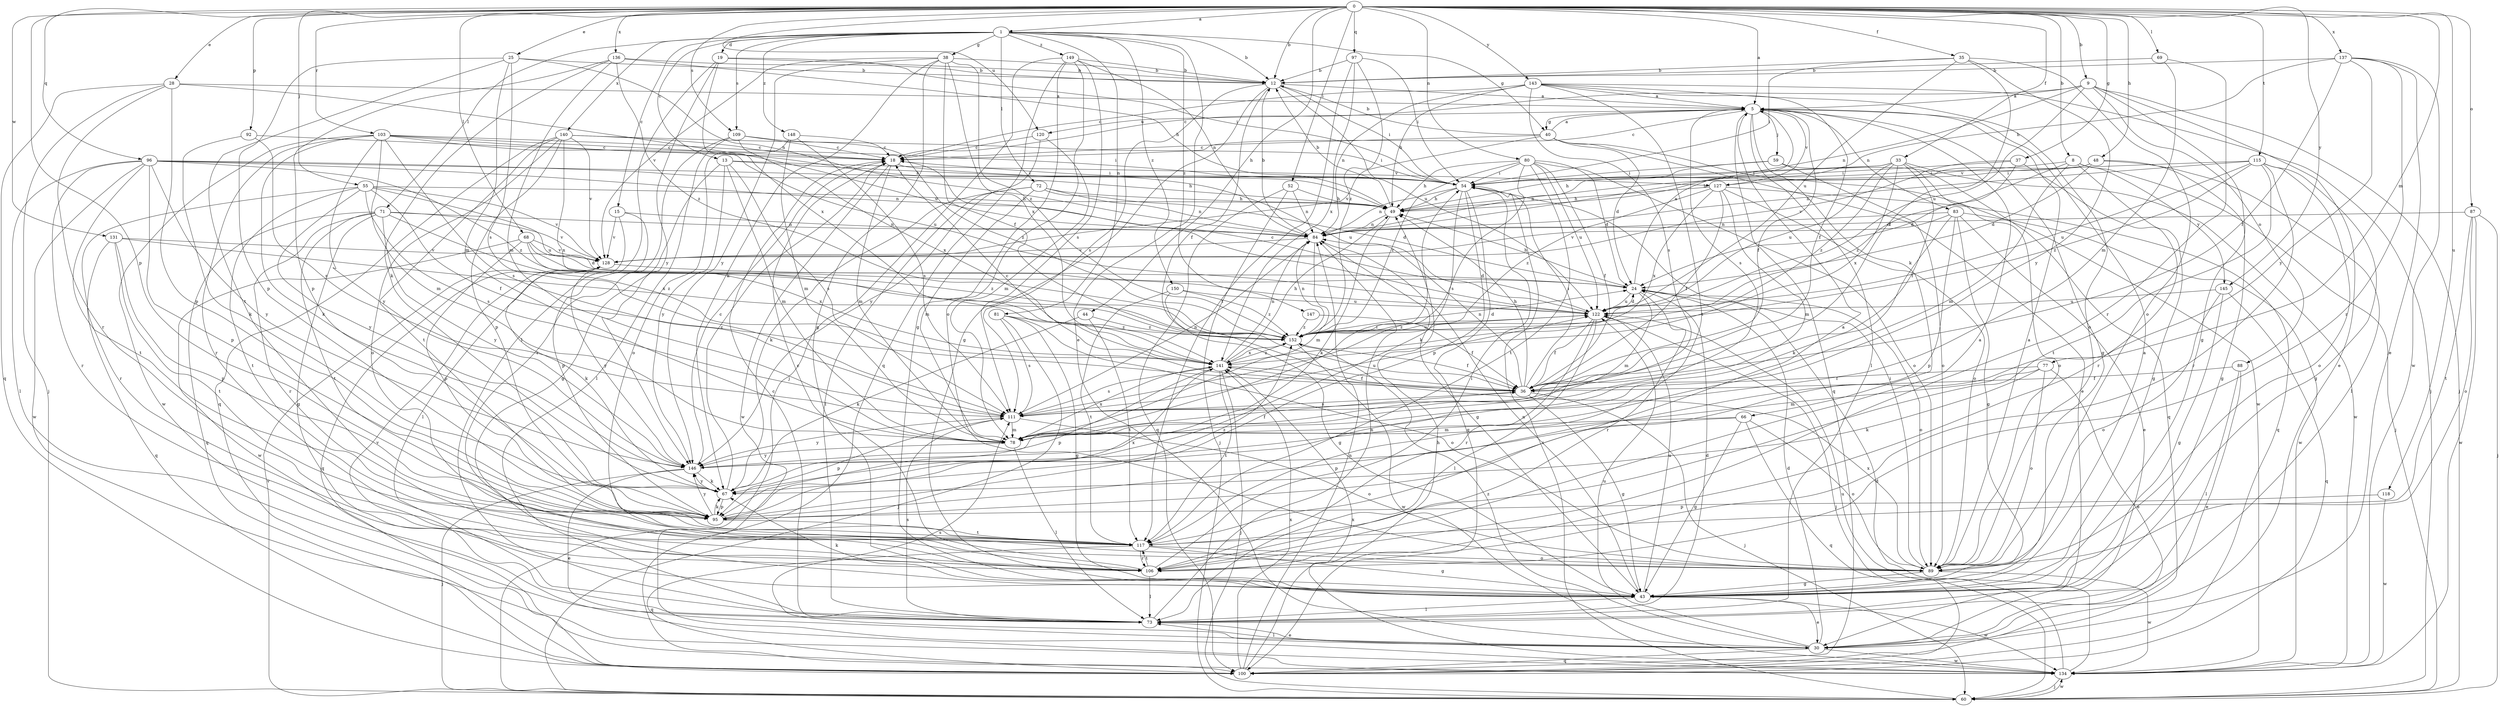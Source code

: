 strict digraph  {
0;
1;
5;
8;
9;
12;
13;
15;
18;
19;
24;
25;
28;
30;
33;
35;
36;
37;
38;
40;
43;
44;
48;
49;
52;
54;
55;
59;
60;
66;
67;
68;
69;
71;
72;
73;
77;
78;
80;
81;
83;
84;
87;
88;
89;
92;
95;
96;
97;
100;
103;
106;
109;
111;
115;
117;
118;
120;
122;
127;
128;
131;
134;
136;
137;
140;
141;
143;
145;
146;
147;
148;
149;
150;
152;
0 -> 1  [label=a];
0 -> 5  [label=a];
0 -> 8  [label=b];
0 -> 9  [label=b];
0 -> 12  [label=b];
0 -> 25  [label=e];
0 -> 28  [label=e];
0 -> 33  [label=f];
0 -> 35  [label=f];
0 -> 37  [label=g];
0 -> 44  [label=h];
0 -> 48  [label=h];
0 -> 52  [label=i];
0 -> 55  [label=j];
0 -> 68  [label=l];
0 -> 69  [label=l];
0 -> 77  [label=m];
0 -> 80  [label=n];
0 -> 87  [label=o];
0 -> 92  [label=p];
0 -> 95  [label=p];
0 -> 96  [label=q];
0 -> 97  [label=q];
0 -> 103  [label=r];
0 -> 109  [label=s];
0 -> 115  [label=t];
0 -> 118  [label=u];
0 -> 120  [label=u];
0 -> 131  [label=w];
0 -> 136  [label=x];
0 -> 137  [label=x];
0 -> 143  [label=y];
0 -> 145  [label=y];
1 -> 12  [label=b];
1 -> 13  [label=c];
1 -> 15  [label=c];
1 -> 19  [label=d];
1 -> 30  [label=e];
1 -> 38  [label=g];
1 -> 40  [label=g];
1 -> 71  [label=l];
1 -> 72  [label=l];
1 -> 81  [label=n];
1 -> 109  [label=s];
1 -> 140  [label=x];
1 -> 147  [label=z];
1 -> 148  [label=z];
1 -> 149  [label=z];
1 -> 150  [label=z];
5 -> 18  [label=c];
5 -> 36  [label=f];
5 -> 40  [label=g];
5 -> 43  [label=g];
5 -> 59  [label=j];
5 -> 66  [label=k];
5 -> 73  [label=l];
5 -> 83  [label=n];
5 -> 100  [label=q];
5 -> 111  [label=s];
5 -> 120  [label=u];
5 -> 127  [label=v];
8 -> 43  [label=g];
8 -> 60  [label=j];
8 -> 78  [label=m];
8 -> 127  [label=v];
8 -> 145  [label=y];
8 -> 152  [label=z];
9 -> 5  [label=a];
9 -> 18  [label=c];
9 -> 30  [label=e];
9 -> 43  [label=g];
9 -> 60  [label=j];
9 -> 84  [label=n];
9 -> 88  [label=o];
9 -> 122  [label=u];
12 -> 5  [label=a];
12 -> 36  [label=f];
12 -> 43  [label=g];
12 -> 54  [label=i];
12 -> 111  [label=s];
12 -> 122  [label=u];
13 -> 43  [label=g];
13 -> 54  [label=i];
13 -> 78  [label=m];
13 -> 111  [label=s];
13 -> 127  [label=v];
13 -> 146  [label=y];
15 -> 73  [label=l];
15 -> 84  [label=n];
15 -> 95  [label=p];
15 -> 128  [label=v];
18 -> 54  [label=i];
18 -> 78  [label=m];
18 -> 122  [label=u];
18 -> 134  [label=w];
19 -> 12  [label=b];
19 -> 54  [label=i];
19 -> 73  [label=l];
19 -> 141  [label=x];
19 -> 146  [label=y];
24 -> 5  [label=a];
24 -> 49  [label=h];
24 -> 78  [label=m];
24 -> 89  [label=o];
24 -> 106  [label=r];
24 -> 122  [label=u];
25 -> 12  [label=b];
25 -> 78  [label=m];
25 -> 84  [label=n];
25 -> 95  [label=p];
25 -> 111  [label=s];
25 -> 117  [label=t];
28 -> 5  [label=a];
28 -> 60  [label=j];
28 -> 95  [label=p];
28 -> 100  [label=q];
28 -> 106  [label=r];
28 -> 122  [label=u];
30 -> 24  [label=d];
30 -> 73  [label=l];
30 -> 100  [label=q];
30 -> 111  [label=s];
30 -> 122  [label=u];
30 -> 134  [label=w];
30 -> 152  [label=z];
33 -> 36  [label=f];
33 -> 54  [label=i];
33 -> 84  [label=n];
33 -> 89  [label=o];
33 -> 122  [label=u];
33 -> 134  [label=w];
33 -> 141  [label=x];
33 -> 152  [label=z];
35 -> 12  [label=b];
35 -> 36  [label=f];
35 -> 54  [label=i];
35 -> 89  [label=o];
35 -> 122  [label=u];
35 -> 146  [label=y];
36 -> 18  [label=c];
36 -> 43  [label=g];
36 -> 49  [label=h];
36 -> 54  [label=i];
36 -> 60  [label=j];
36 -> 84  [label=n];
36 -> 111  [label=s];
37 -> 24  [label=d];
37 -> 54  [label=i];
37 -> 106  [label=r];
37 -> 128  [label=v];
38 -> 12  [label=b];
38 -> 36  [label=f];
38 -> 43  [label=g];
38 -> 67  [label=k];
38 -> 128  [label=v];
38 -> 141  [label=x];
38 -> 146  [label=y];
38 -> 152  [label=z];
40 -> 5  [label=a];
40 -> 12  [label=b];
40 -> 18  [label=c];
40 -> 24  [label=d];
40 -> 30  [label=e];
40 -> 128  [label=v];
40 -> 134  [label=w];
43 -> 5  [label=a];
43 -> 30  [label=e];
43 -> 67  [label=k];
43 -> 73  [label=l];
43 -> 84  [label=n];
43 -> 122  [label=u];
43 -> 134  [label=w];
44 -> 67  [label=k];
44 -> 117  [label=t];
44 -> 152  [label=z];
48 -> 24  [label=d];
48 -> 43  [label=g];
48 -> 49  [label=h];
48 -> 54  [label=i];
48 -> 73  [label=l];
49 -> 12  [label=b];
49 -> 67  [label=k];
49 -> 84  [label=n];
52 -> 49  [label=h];
52 -> 60  [label=j];
52 -> 84  [label=n];
52 -> 100  [label=q];
54 -> 49  [label=h];
54 -> 67  [label=k];
54 -> 84  [label=n];
54 -> 95  [label=p];
54 -> 100  [label=q];
55 -> 36  [label=f];
55 -> 49  [label=h];
55 -> 106  [label=r];
55 -> 111  [label=s];
55 -> 117  [label=t];
55 -> 122  [label=u];
55 -> 128  [label=v];
55 -> 146  [label=y];
59 -> 49  [label=h];
59 -> 54  [label=i];
59 -> 89  [label=o];
59 -> 100  [label=q];
60 -> 54  [label=i];
60 -> 128  [label=v];
60 -> 134  [label=w];
66 -> 43  [label=g];
66 -> 78  [label=m];
66 -> 89  [label=o];
66 -> 95  [label=p];
66 -> 100  [label=q];
67 -> 18  [label=c];
67 -> 95  [label=p];
67 -> 146  [label=y];
68 -> 24  [label=d];
68 -> 95  [label=p];
68 -> 128  [label=v];
68 -> 134  [label=w];
68 -> 141  [label=x];
68 -> 152  [label=z];
69 -> 12  [label=b];
69 -> 78  [label=m];
69 -> 106  [label=r];
71 -> 43  [label=g];
71 -> 84  [label=n];
71 -> 100  [label=q];
71 -> 106  [label=r];
71 -> 117  [label=t];
71 -> 128  [label=v];
71 -> 141  [label=x];
71 -> 146  [label=y];
72 -> 24  [label=d];
72 -> 49  [label=h];
72 -> 67  [label=k];
72 -> 73  [label=l];
72 -> 78  [label=m];
72 -> 84  [label=n];
73 -> 18  [label=c];
73 -> 24  [label=d];
73 -> 30  [label=e];
73 -> 84  [label=n];
73 -> 111  [label=s];
73 -> 128  [label=v];
77 -> 30  [label=e];
77 -> 36  [label=f];
77 -> 67  [label=k];
77 -> 78  [label=m];
77 -> 89  [label=o];
78 -> 36  [label=f];
78 -> 73  [label=l];
78 -> 141  [label=x];
78 -> 146  [label=y];
80 -> 24  [label=d];
80 -> 36  [label=f];
80 -> 49  [label=h];
80 -> 54  [label=i];
80 -> 89  [label=o];
80 -> 111  [label=s];
80 -> 117  [label=t];
80 -> 122  [label=u];
80 -> 152  [label=z];
81 -> 43  [label=g];
81 -> 60  [label=j];
81 -> 89  [label=o];
81 -> 111  [label=s];
81 -> 152  [label=z];
83 -> 30  [label=e];
83 -> 43  [label=g];
83 -> 67  [label=k];
83 -> 84  [label=n];
83 -> 95  [label=p];
83 -> 128  [label=v];
83 -> 134  [label=w];
84 -> 12  [label=b];
84 -> 43  [label=g];
84 -> 78  [label=m];
84 -> 128  [label=v];
87 -> 60  [label=j];
87 -> 84  [label=n];
87 -> 89  [label=o];
87 -> 117  [label=t];
87 -> 134  [label=w];
88 -> 30  [label=e];
88 -> 36  [label=f];
88 -> 73  [label=l];
89 -> 5  [label=a];
89 -> 43  [label=g];
89 -> 54  [label=i];
89 -> 134  [label=w];
89 -> 141  [label=x];
92 -> 18  [label=c];
92 -> 67  [label=k];
92 -> 111  [label=s];
95 -> 67  [label=k];
95 -> 117  [label=t];
95 -> 141  [label=x];
95 -> 146  [label=y];
95 -> 152  [label=z];
96 -> 49  [label=h];
96 -> 54  [label=i];
96 -> 73  [label=l];
96 -> 84  [label=n];
96 -> 95  [label=p];
96 -> 106  [label=r];
96 -> 117  [label=t];
96 -> 134  [label=w];
96 -> 146  [label=y];
96 -> 152  [label=z];
97 -> 12  [label=b];
97 -> 54  [label=i];
97 -> 117  [label=t];
97 -> 141  [label=x];
97 -> 152  [label=z];
100 -> 49  [label=h];
100 -> 84  [label=n];
100 -> 141  [label=x];
103 -> 18  [label=c];
103 -> 49  [label=h];
103 -> 54  [label=i];
103 -> 67  [label=k];
103 -> 78  [label=m];
103 -> 106  [label=r];
103 -> 111  [label=s];
103 -> 122  [label=u];
103 -> 134  [label=w];
103 -> 146  [label=y];
106 -> 5  [label=a];
106 -> 18  [label=c];
106 -> 54  [label=i];
106 -> 73  [label=l];
106 -> 117  [label=t];
109 -> 18  [label=c];
109 -> 73  [label=l];
109 -> 106  [label=r];
109 -> 141  [label=x];
109 -> 152  [label=z];
111 -> 78  [label=m];
111 -> 84  [label=n];
111 -> 89  [label=o];
111 -> 95  [label=p];
111 -> 122  [label=u];
111 -> 146  [label=y];
115 -> 43  [label=g];
115 -> 54  [label=i];
115 -> 84  [label=n];
115 -> 89  [label=o];
115 -> 106  [label=r];
115 -> 117  [label=t];
115 -> 122  [label=u];
115 -> 152  [label=z];
117 -> 5  [label=a];
117 -> 43  [label=g];
117 -> 89  [label=o];
117 -> 100  [label=q];
117 -> 106  [label=r];
118 -> 95  [label=p];
118 -> 134  [label=w];
120 -> 18  [label=c];
120 -> 78  [label=m];
120 -> 146  [label=y];
122 -> 18  [label=c];
122 -> 24  [label=d];
122 -> 36  [label=f];
122 -> 60  [label=j];
122 -> 73  [label=l];
122 -> 106  [label=r];
122 -> 152  [label=z];
127 -> 36  [label=f];
127 -> 49  [label=h];
127 -> 78  [label=m];
127 -> 89  [label=o];
127 -> 100  [label=q];
127 -> 141  [label=x];
127 -> 152  [label=z];
128 -> 24  [label=d];
128 -> 67  [label=k];
128 -> 100  [label=q];
128 -> 146  [label=y];
131 -> 95  [label=p];
131 -> 100  [label=q];
131 -> 117  [label=t];
131 -> 128  [label=v];
131 -> 152  [label=z];
134 -> 24  [label=d];
134 -> 60  [label=j];
134 -> 122  [label=u];
134 -> 141  [label=x];
136 -> 12  [label=b];
136 -> 49  [label=h];
136 -> 67  [label=k];
136 -> 78  [label=m];
136 -> 95  [label=p];
136 -> 152  [label=z];
137 -> 12  [label=b];
137 -> 30  [label=e];
137 -> 36  [label=f];
137 -> 49  [label=h];
137 -> 106  [label=r];
137 -> 134  [label=w];
137 -> 146  [label=y];
140 -> 18  [label=c];
140 -> 54  [label=i];
140 -> 89  [label=o];
140 -> 95  [label=p];
140 -> 100  [label=q];
140 -> 117  [label=t];
140 -> 128  [label=v];
140 -> 141  [label=x];
141 -> 36  [label=f];
141 -> 49  [label=h];
141 -> 60  [label=j];
141 -> 84  [label=n];
141 -> 95  [label=p];
141 -> 111  [label=s];
141 -> 117  [label=t];
141 -> 152  [label=z];
143 -> 5  [label=a];
143 -> 18  [label=c];
143 -> 36  [label=f];
143 -> 49  [label=h];
143 -> 60  [label=j];
143 -> 84  [label=n];
143 -> 89  [label=o];
143 -> 111  [label=s];
143 -> 117  [label=t];
145 -> 43  [label=g];
145 -> 89  [label=o];
145 -> 100  [label=q];
145 -> 122  [label=u];
146 -> 18  [label=c];
146 -> 30  [label=e];
146 -> 54  [label=i];
146 -> 60  [label=j];
146 -> 67  [label=k];
147 -> 36  [label=f];
147 -> 152  [label=z];
148 -> 18  [label=c];
148 -> 78  [label=m];
148 -> 89  [label=o];
148 -> 111  [label=s];
149 -> 12  [label=b];
149 -> 43  [label=g];
149 -> 60  [label=j];
149 -> 84  [label=n];
149 -> 89  [label=o];
149 -> 100  [label=q];
149 -> 111  [label=s];
150 -> 43  [label=g];
150 -> 117  [label=t];
150 -> 122  [label=u];
150 -> 152  [label=z];
152 -> 24  [label=d];
152 -> 36  [label=f];
152 -> 84  [label=n];
152 -> 122  [label=u];
152 -> 134  [label=w];
152 -> 141  [label=x];
}
